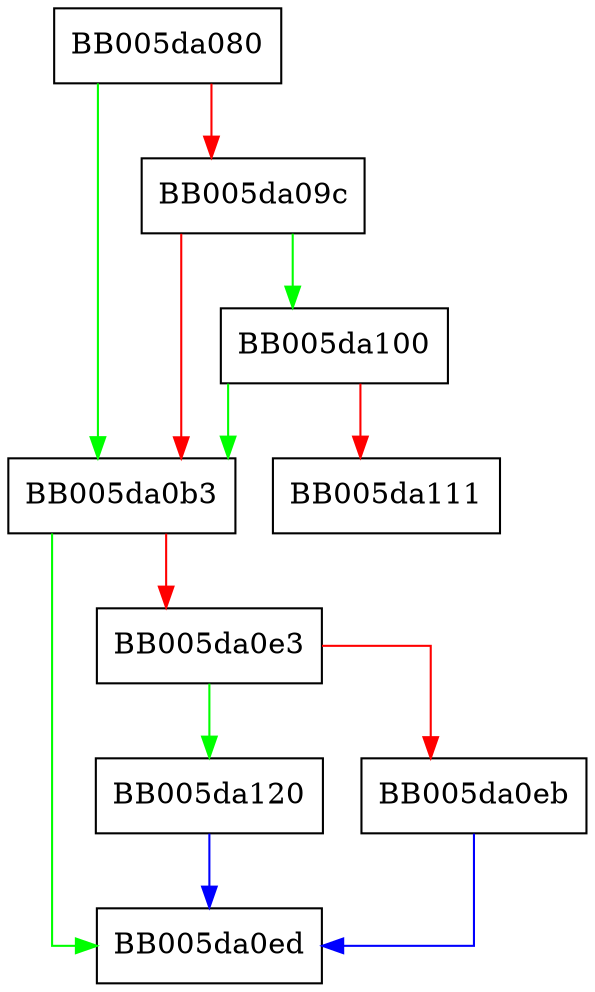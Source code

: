 digraph EVP_PKEY_meth_find {
  node [shape="box"];
  graph [splines=ortho];
  BB005da080 -> BB005da0b3 [color="green"];
  BB005da080 -> BB005da09c [color="red"];
  BB005da09c -> BB005da100 [color="green"];
  BB005da09c -> BB005da0b3 [color="red"];
  BB005da0b3 -> BB005da0ed [color="green"];
  BB005da0b3 -> BB005da0e3 [color="red"];
  BB005da0e3 -> BB005da120 [color="green"];
  BB005da0e3 -> BB005da0eb [color="red"];
  BB005da0eb -> BB005da0ed [color="blue"];
  BB005da100 -> BB005da0b3 [color="green"];
  BB005da100 -> BB005da111 [color="red"];
  BB005da120 -> BB005da0ed [color="blue"];
}